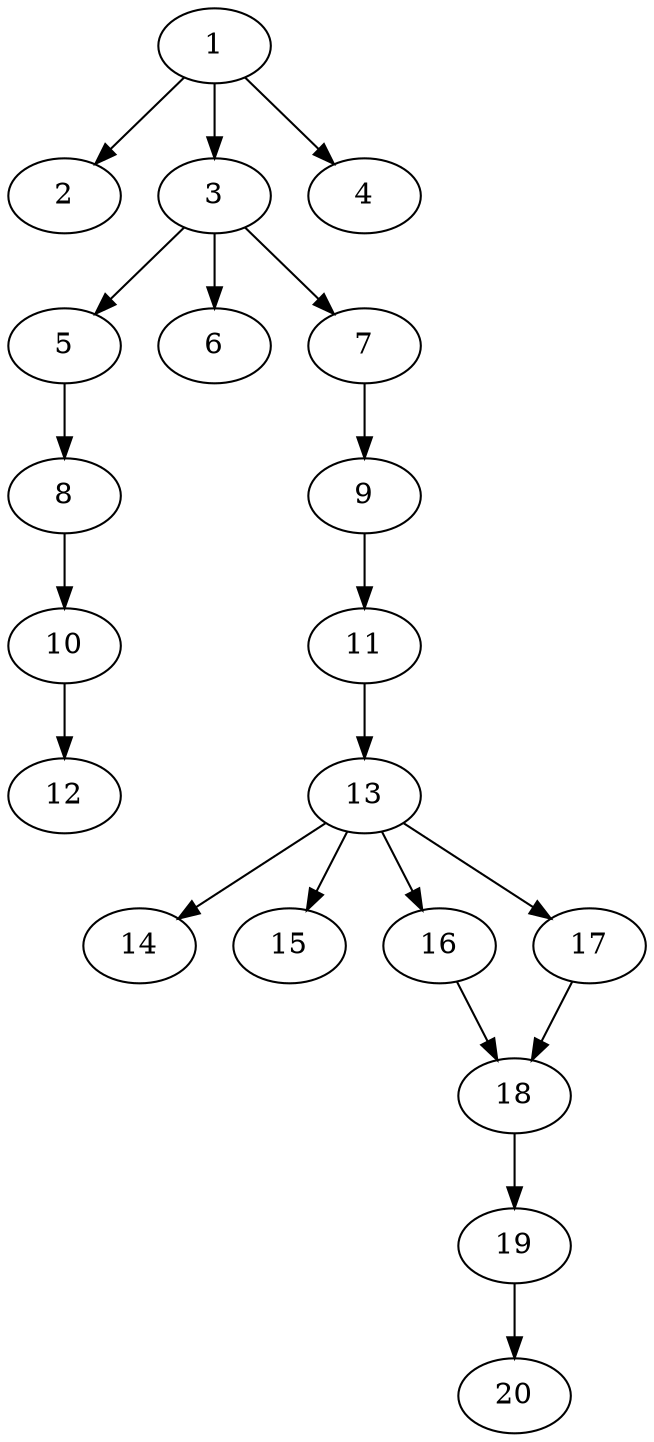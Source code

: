 // DAG automatically generated by daggen at Sat Jul 27 15:34:46 2019
// ./daggen --dot -n 20 --ccr 0.4 --fat 0.4 --regular 0.5 --density 0.4 --mindata 5242880 --maxdata 52428800 
digraph G {
  1 [size="100508160", alpha="0.10", expect_size="40203264"] 
  1 -> 2 [size ="40203264"]
  1 -> 3 [size ="40203264"]
  1 -> 4 [size ="40203264"]
  2 [size="51901440", alpha="0.05", expect_size="20760576"] 
  3 [size="73425920", alpha="0.17", expect_size="29370368"] 
  3 -> 5 [size ="29370368"]
  3 -> 6 [size ="29370368"]
  3 -> 7 [size ="29370368"]
  4 [size="52835840", alpha="0.00", expect_size="21134336"] 
  5 [size="20725760", alpha="0.03", expect_size="8290304"] 
  5 -> 8 [size ="8290304"]
  6 [size="55477760", alpha="0.14", expect_size="22191104"] 
  7 [size="76039680", alpha="0.13", expect_size="30415872"] 
  7 -> 9 [size ="30415872"]
  8 [size="94855680", alpha="0.09", expect_size="37942272"] 
  8 -> 10 [size ="37942272"]
  9 [size="117690880", alpha="0.14", expect_size="47076352"] 
  9 -> 11 [size ="47076352"]
  10 [size="104396800", alpha="0.15", expect_size="41758720"] 
  10 -> 12 [size ="41758720"]
  11 [size="94589440", alpha="0.03", expect_size="37835776"] 
  11 -> 13 [size ="37835776"]
  12 [size="37693440", alpha="0.03", expect_size="15077376"] 
  13 [size="65617920", alpha="0.02", expect_size="26247168"] 
  13 -> 14 [size ="26247168"]
  13 -> 15 [size ="26247168"]
  13 -> 16 [size ="26247168"]
  13 -> 17 [size ="26247168"]
  14 [size="47585280", alpha="0.07", expect_size="19034112"] 
  15 [size="48967680", alpha="0.16", expect_size="19587072"] 
  16 [size="68369920", alpha="0.12", expect_size="27347968"] 
  16 -> 18 [size ="27347968"]
  17 [size="34836480", alpha="0.08", expect_size="13934592"] 
  17 -> 18 [size ="13934592"]
  18 [size="109770240", alpha="0.19", expect_size="43908096"] 
  18 -> 19 [size ="43908096"]
  19 [size="42444800", alpha="0.16", expect_size="16977920"] 
  19 -> 20 [size ="16977920"]
  20 [size="122639360", alpha="0.15", expect_size="49055744"] 
}
